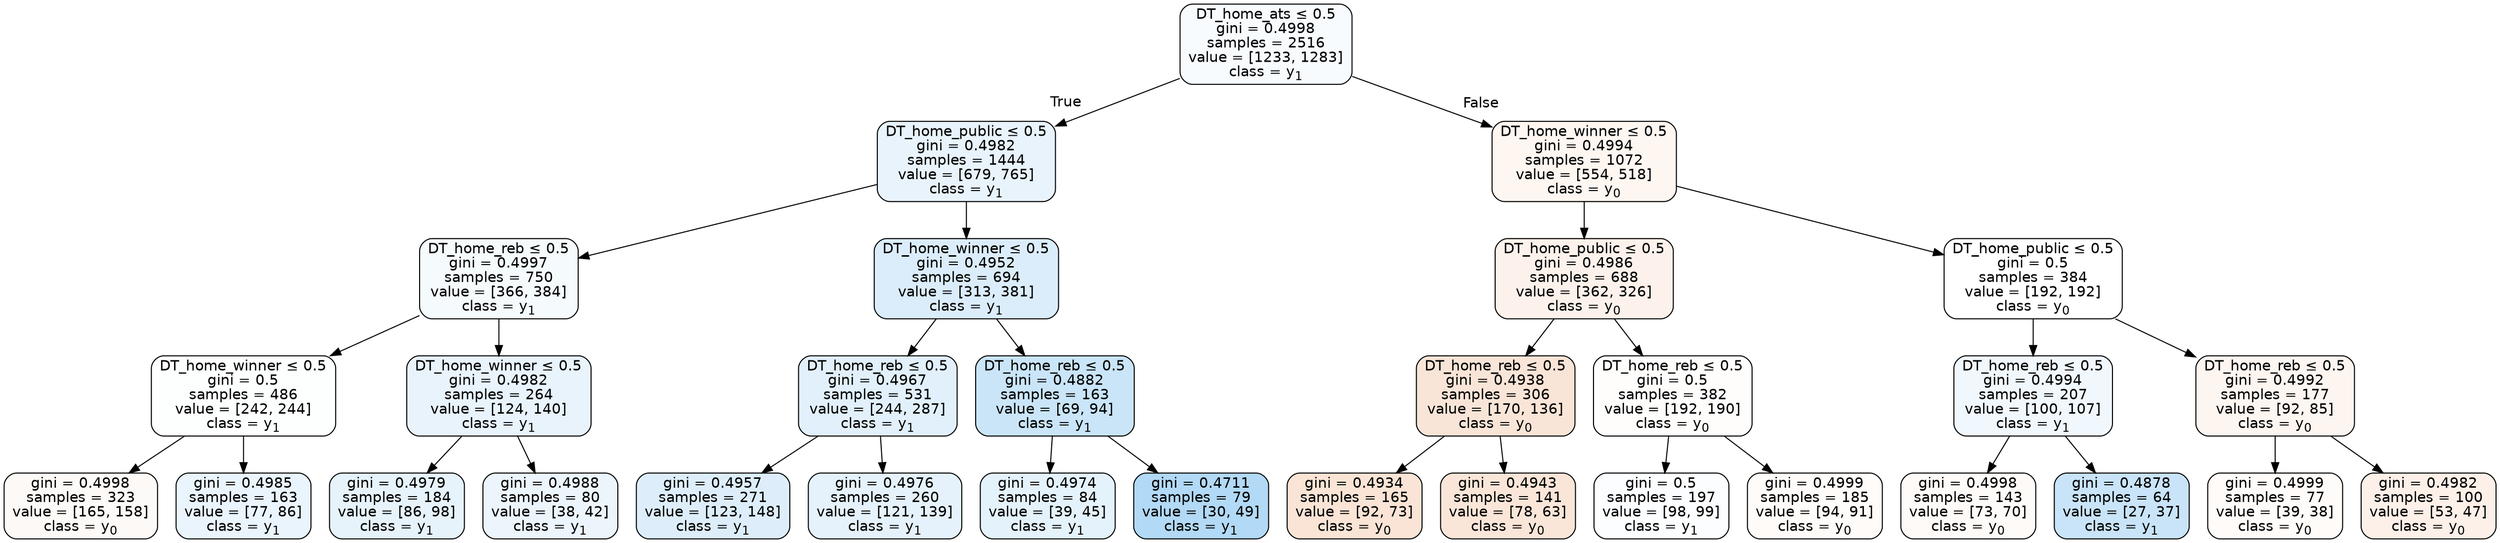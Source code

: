 digraph Tree {
node [shape=box, style="filled, rounded", color="black", fontname=helvetica] ;
edge [fontname=helvetica] ;
0 [label=<DT_home_ats &le; 0.5<br/>gini = 0.4998<br/>samples = 2516<br/>value = [1233, 1283]<br/>class = y<SUB>1</SUB>>, fillcolor="#399de50a"] ;
1 [label=<DT_home_public &le; 0.5<br/>gini = 0.4982<br/>samples = 1444<br/>value = [679, 765]<br/>class = y<SUB>1</SUB>>, fillcolor="#399de51d"] ;
0 -> 1 [labeldistance=2.5, labelangle=45, headlabel="True"] ;
2 [label=<DT_home_reb &le; 0.5<br/>gini = 0.4997<br/>samples = 750<br/>value = [366, 384]<br/>class = y<SUB>1</SUB>>, fillcolor="#399de50c"] ;
1 -> 2 ;
3 [label=<DT_home_winner &le; 0.5<br/>gini = 0.5<br/>samples = 486<br/>value = [242, 244]<br/>class = y<SUB>1</SUB>>, fillcolor="#399de502"] ;
2 -> 3 ;
4 [label=<gini = 0.4998<br/>samples = 323<br/>value = [165, 158]<br/>class = y<SUB>0</SUB>>, fillcolor="#e581390b"] ;
3 -> 4 ;
5 [label=<gini = 0.4985<br/>samples = 163<br/>value = [77, 86]<br/>class = y<SUB>1</SUB>>, fillcolor="#399de51b"] ;
3 -> 5 ;
6 [label=<DT_home_winner &le; 0.5<br/>gini = 0.4982<br/>samples = 264<br/>value = [124, 140]<br/>class = y<SUB>1</SUB>>, fillcolor="#399de51d"] ;
2 -> 6 ;
7 [label=<gini = 0.4979<br/>samples = 184<br/>value = [86, 98]<br/>class = y<SUB>1</SUB>>, fillcolor="#399de51f"] ;
6 -> 7 ;
8 [label=<gini = 0.4988<br/>samples = 80<br/>value = [38, 42]<br/>class = y<SUB>1</SUB>>, fillcolor="#399de518"] ;
6 -> 8 ;
9 [label=<DT_home_winner &le; 0.5<br/>gini = 0.4952<br/>samples = 694<br/>value = [313, 381]<br/>class = y<SUB>1</SUB>>, fillcolor="#399de52e"] ;
1 -> 9 ;
10 [label=<DT_home_reb &le; 0.5<br/>gini = 0.4967<br/>samples = 531<br/>value = [244, 287]<br/>class = y<SUB>1</SUB>>, fillcolor="#399de526"] ;
9 -> 10 ;
11 [label=<gini = 0.4957<br/>samples = 271<br/>value = [123, 148]<br/>class = y<SUB>1</SUB>>, fillcolor="#399de52b"] ;
10 -> 11 ;
12 [label=<gini = 0.4976<br/>samples = 260<br/>value = [121, 139]<br/>class = y<SUB>1</SUB>>, fillcolor="#399de521"] ;
10 -> 12 ;
13 [label=<DT_home_reb &le; 0.5<br/>gini = 0.4882<br/>samples = 163<br/>value = [69, 94]<br/>class = y<SUB>1</SUB>>, fillcolor="#399de544"] ;
9 -> 13 ;
14 [label=<gini = 0.4974<br/>samples = 84<br/>value = [39, 45]<br/>class = y<SUB>1</SUB>>, fillcolor="#399de522"] ;
13 -> 14 ;
15 [label=<gini = 0.4711<br/>samples = 79<br/>value = [30, 49]<br/>class = y<SUB>1</SUB>>, fillcolor="#399de563"] ;
13 -> 15 ;
16 [label=<DT_home_winner &le; 0.5<br/>gini = 0.4994<br/>samples = 1072<br/>value = [554, 518]<br/>class = y<SUB>0</SUB>>, fillcolor="#e5813911"] ;
0 -> 16 [labeldistance=2.5, labelangle=-45, headlabel="False"] ;
17 [label=<DT_home_public &le; 0.5<br/>gini = 0.4986<br/>samples = 688<br/>value = [362, 326]<br/>class = y<SUB>0</SUB>>, fillcolor="#e5813919"] ;
16 -> 17 ;
18 [label=<DT_home_reb &le; 0.5<br/>gini = 0.4938<br/>samples = 306<br/>value = [170, 136]<br/>class = y<SUB>0</SUB>>, fillcolor="#e5813933"] ;
17 -> 18 ;
19 [label=<gini = 0.4934<br/>samples = 165<br/>value = [92, 73]<br/>class = y<SUB>0</SUB>>, fillcolor="#e5813935"] ;
18 -> 19 ;
20 [label=<gini = 0.4943<br/>samples = 141<br/>value = [78, 63]<br/>class = y<SUB>0</SUB>>, fillcolor="#e5813931"] ;
18 -> 20 ;
21 [label=<DT_home_reb &le; 0.5<br/>gini = 0.5<br/>samples = 382<br/>value = [192, 190]<br/>class = y<SUB>0</SUB>>, fillcolor="#e5813903"] ;
17 -> 21 ;
22 [label=<gini = 0.5<br/>samples = 197<br/>value = [98, 99]<br/>class = y<SUB>1</SUB>>, fillcolor="#399de503"] ;
21 -> 22 ;
23 [label=<gini = 0.4999<br/>samples = 185<br/>value = [94, 91]<br/>class = y<SUB>0</SUB>>, fillcolor="#e5813908"] ;
21 -> 23 ;
24 [label=<DT_home_public &le; 0.5<br/>gini = 0.5<br/>samples = 384<br/>value = [192, 192]<br/>class = y<SUB>0</SUB>>, fillcolor="#e5813900"] ;
16 -> 24 ;
25 [label=<DT_home_reb &le; 0.5<br/>gini = 0.4994<br/>samples = 207<br/>value = [100, 107]<br/>class = y<SUB>1</SUB>>, fillcolor="#399de511"] ;
24 -> 25 ;
26 [label=<gini = 0.4998<br/>samples = 143<br/>value = [73, 70]<br/>class = y<SUB>0</SUB>>, fillcolor="#e581390a"] ;
25 -> 26 ;
27 [label=<gini = 0.4878<br/>samples = 64<br/>value = [27, 37]<br/>class = y<SUB>1</SUB>>, fillcolor="#399de545"] ;
25 -> 27 ;
28 [label=<DT_home_reb &le; 0.5<br/>gini = 0.4992<br/>samples = 177<br/>value = [92, 85]<br/>class = y<SUB>0</SUB>>, fillcolor="#e5813913"] ;
24 -> 28 ;
29 [label=<gini = 0.4999<br/>samples = 77<br/>value = [39, 38]<br/>class = y<SUB>0</SUB>>, fillcolor="#e5813907"] ;
28 -> 29 ;
30 [label=<gini = 0.4982<br/>samples = 100<br/>value = [53, 47]<br/>class = y<SUB>0</SUB>>, fillcolor="#e581391d"] ;
28 -> 30 ;
}